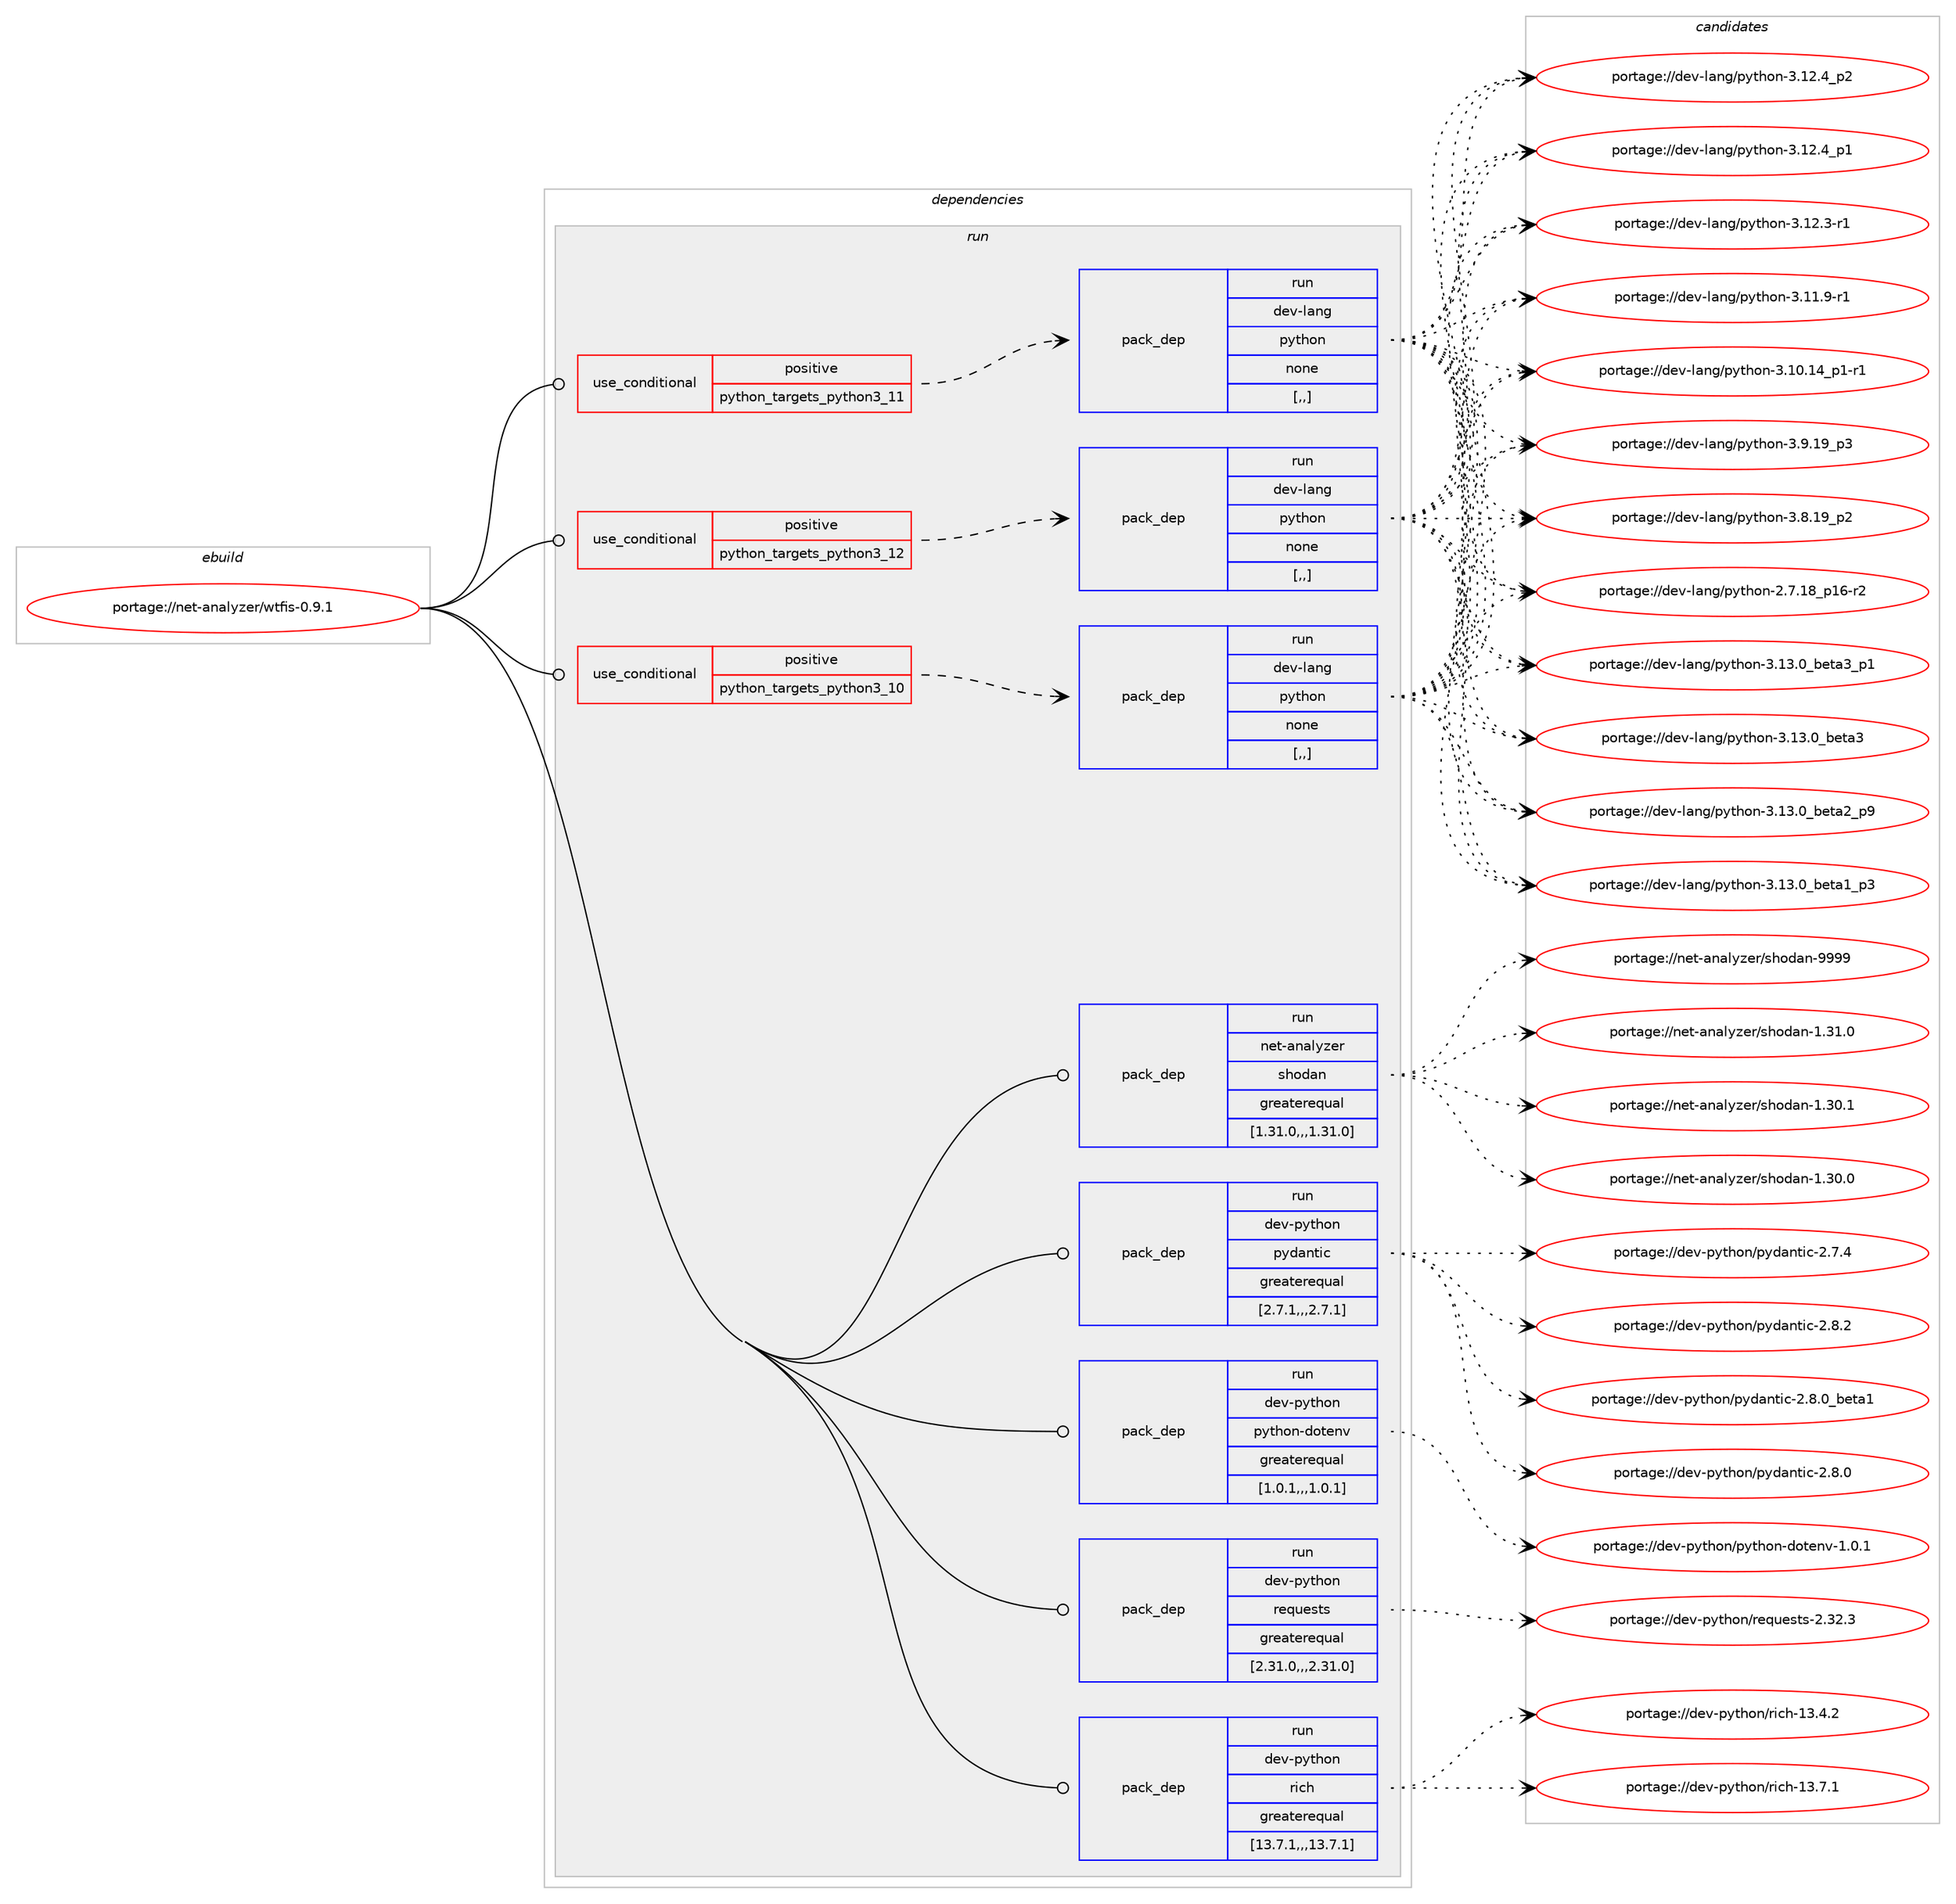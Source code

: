 digraph prolog {

# *************
# Graph options
# *************

newrank=true;
concentrate=true;
compound=true;
graph [rankdir=LR,fontname=Helvetica,fontsize=10,ranksep=1.5];#, ranksep=2.5, nodesep=0.2];
edge  [arrowhead=vee];
node  [fontname=Helvetica,fontsize=10];

# **********
# The ebuild
# **********

subgraph cluster_leftcol {
color=gray;
rank=same;
label=<<i>ebuild</i>>;
id [label="portage://net-analyzer/wtfis-0.9.1", color=red, width=4, href="../net-analyzer/wtfis-0.9.1.svg"];
}

# ****************
# The dependencies
# ****************

subgraph cluster_midcol {
color=gray;
label=<<i>dependencies</i>>;
subgraph cluster_compile {
fillcolor="#eeeeee";
style=filled;
label=<<i>compile</i>>;
}
subgraph cluster_compileandrun {
fillcolor="#eeeeee";
style=filled;
label=<<i>compile and run</i>>;
}
subgraph cluster_run {
fillcolor="#eeeeee";
style=filled;
label=<<i>run</i>>;
subgraph cond88195 {
dependency341087 [label=<<TABLE BORDER="0" CELLBORDER="1" CELLSPACING="0" CELLPADDING="4"><TR><TD ROWSPAN="3" CELLPADDING="10">use_conditional</TD></TR><TR><TD>positive</TD></TR><TR><TD>python_targets_python3_10</TD></TR></TABLE>>, shape=none, color=red];
subgraph pack250301 {
dependency341088 [label=<<TABLE BORDER="0" CELLBORDER="1" CELLSPACING="0" CELLPADDING="4" WIDTH="220"><TR><TD ROWSPAN="6" CELLPADDING="30">pack_dep</TD></TR><TR><TD WIDTH="110">run</TD></TR><TR><TD>dev-lang</TD></TR><TR><TD>python</TD></TR><TR><TD>none</TD></TR><TR><TD>[,,]</TD></TR></TABLE>>, shape=none, color=blue];
}
dependency341087:e -> dependency341088:w [weight=20,style="dashed",arrowhead="vee"];
}
id:e -> dependency341087:w [weight=20,style="solid",arrowhead="odot"];
subgraph cond88196 {
dependency341089 [label=<<TABLE BORDER="0" CELLBORDER="1" CELLSPACING="0" CELLPADDING="4"><TR><TD ROWSPAN="3" CELLPADDING="10">use_conditional</TD></TR><TR><TD>positive</TD></TR><TR><TD>python_targets_python3_11</TD></TR></TABLE>>, shape=none, color=red];
subgraph pack250302 {
dependency341090 [label=<<TABLE BORDER="0" CELLBORDER="1" CELLSPACING="0" CELLPADDING="4" WIDTH="220"><TR><TD ROWSPAN="6" CELLPADDING="30">pack_dep</TD></TR><TR><TD WIDTH="110">run</TD></TR><TR><TD>dev-lang</TD></TR><TR><TD>python</TD></TR><TR><TD>none</TD></TR><TR><TD>[,,]</TD></TR></TABLE>>, shape=none, color=blue];
}
dependency341089:e -> dependency341090:w [weight=20,style="dashed",arrowhead="vee"];
}
id:e -> dependency341089:w [weight=20,style="solid",arrowhead="odot"];
subgraph cond88197 {
dependency341091 [label=<<TABLE BORDER="0" CELLBORDER="1" CELLSPACING="0" CELLPADDING="4"><TR><TD ROWSPAN="3" CELLPADDING="10">use_conditional</TD></TR><TR><TD>positive</TD></TR><TR><TD>python_targets_python3_12</TD></TR></TABLE>>, shape=none, color=red];
subgraph pack250303 {
dependency341092 [label=<<TABLE BORDER="0" CELLBORDER="1" CELLSPACING="0" CELLPADDING="4" WIDTH="220"><TR><TD ROWSPAN="6" CELLPADDING="30">pack_dep</TD></TR><TR><TD WIDTH="110">run</TD></TR><TR><TD>dev-lang</TD></TR><TR><TD>python</TD></TR><TR><TD>none</TD></TR><TR><TD>[,,]</TD></TR></TABLE>>, shape=none, color=blue];
}
dependency341091:e -> dependency341092:w [weight=20,style="dashed",arrowhead="vee"];
}
id:e -> dependency341091:w [weight=20,style="solid",arrowhead="odot"];
subgraph pack250304 {
dependency341093 [label=<<TABLE BORDER="0" CELLBORDER="1" CELLSPACING="0" CELLPADDING="4" WIDTH="220"><TR><TD ROWSPAN="6" CELLPADDING="30">pack_dep</TD></TR><TR><TD WIDTH="110">run</TD></TR><TR><TD>dev-python</TD></TR><TR><TD>pydantic</TD></TR><TR><TD>greaterequal</TD></TR><TR><TD>[2.7.1,,,2.7.1]</TD></TR></TABLE>>, shape=none, color=blue];
}
id:e -> dependency341093:w [weight=20,style="solid",arrowhead="odot"];
subgraph pack250305 {
dependency341094 [label=<<TABLE BORDER="0" CELLBORDER="1" CELLSPACING="0" CELLPADDING="4" WIDTH="220"><TR><TD ROWSPAN="6" CELLPADDING="30">pack_dep</TD></TR><TR><TD WIDTH="110">run</TD></TR><TR><TD>dev-python</TD></TR><TR><TD>python-dotenv</TD></TR><TR><TD>greaterequal</TD></TR><TR><TD>[1.0.1,,,1.0.1]</TD></TR></TABLE>>, shape=none, color=blue];
}
id:e -> dependency341094:w [weight=20,style="solid",arrowhead="odot"];
subgraph pack250306 {
dependency341095 [label=<<TABLE BORDER="0" CELLBORDER="1" CELLSPACING="0" CELLPADDING="4" WIDTH="220"><TR><TD ROWSPAN="6" CELLPADDING="30">pack_dep</TD></TR><TR><TD WIDTH="110">run</TD></TR><TR><TD>dev-python</TD></TR><TR><TD>requests</TD></TR><TR><TD>greaterequal</TD></TR><TR><TD>[2.31.0,,,2.31.0]</TD></TR></TABLE>>, shape=none, color=blue];
}
id:e -> dependency341095:w [weight=20,style="solid",arrowhead="odot"];
subgraph pack250307 {
dependency341096 [label=<<TABLE BORDER="0" CELLBORDER="1" CELLSPACING="0" CELLPADDING="4" WIDTH="220"><TR><TD ROWSPAN="6" CELLPADDING="30">pack_dep</TD></TR><TR><TD WIDTH="110">run</TD></TR><TR><TD>dev-python</TD></TR><TR><TD>rich</TD></TR><TR><TD>greaterequal</TD></TR><TR><TD>[13.7.1,,,13.7.1]</TD></TR></TABLE>>, shape=none, color=blue];
}
id:e -> dependency341096:w [weight=20,style="solid",arrowhead="odot"];
subgraph pack250308 {
dependency341097 [label=<<TABLE BORDER="0" CELLBORDER="1" CELLSPACING="0" CELLPADDING="4" WIDTH="220"><TR><TD ROWSPAN="6" CELLPADDING="30">pack_dep</TD></TR><TR><TD WIDTH="110">run</TD></TR><TR><TD>net-analyzer</TD></TR><TR><TD>shodan</TD></TR><TR><TD>greaterequal</TD></TR><TR><TD>[1.31.0,,,1.31.0]</TD></TR></TABLE>>, shape=none, color=blue];
}
id:e -> dependency341097:w [weight=20,style="solid",arrowhead="odot"];
}
}

# **************
# The candidates
# **************

subgraph cluster_choices {
rank=same;
color=gray;
label=<<i>candidates</i>>;

subgraph choice250301 {
color=black;
nodesep=1;
choice10010111845108971101034711212111610411111045514649514648959810111697519511249 [label="portage://dev-lang/python-3.13.0_beta3_p1", color=red, width=4,href="../dev-lang/python-3.13.0_beta3_p1.svg"];
choice1001011184510897110103471121211161041111104551464951464895981011169751 [label="portage://dev-lang/python-3.13.0_beta3", color=red, width=4,href="../dev-lang/python-3.13.0_beta3.svg"];
choice10010111845108971101034711212111610411111045514649514648959810111697509511257 [label="portage://dev-lang/python-3.13.0_beta2_p9", color=red, width=4,href="../dev-lang/python-3.13.0_beta2_p9.svg"];
choice10010111845108971101034711212111610411111045514649514648959810111697499511251 [label="portage://dev-lang/python-3.13.0_beta1_p3", color=red, width=4,href="../dev-lang/python-3.13.0_beta1_p3.svg"];
choice100101118451089711010347112121116104111110455146495046529511250 [label="portage://dev-lang/python-3.12.4_p2", color=red, width=4,href="../dev-lang/python-3.12.4_p2.svg"];
choice100101118451089711010347112121116104111110455146495046529511249 [label="portage://dev-lang/python-3.12.4_p1", color=red, width=4,href="../dev-lang/python-3.12.4_p1.svg"];
choice100101118451089711010347112121116104111110455146495046514511449 [label="portage://dev-lang/python-3.12.3-r1", color=red, width=4,href="../dev-lang/python-3.12.3-r1.svg"];
choice100101118451089711010347112121116104111110455146494946574511449 [label="portage://dev-lang/python-3.11.9-r1", color=red, width=4,href="../dev-lang/python-3.11.9-r1.svg"];
choice100101118451089711010347112121116104111110455146494846495295112494511449 [label="portage://dev-lang/python-3.10.14_p1-r1", color=red, width=4,href="../dev-lang/python-3.10.14_p1-r1.svg"];
choice100101118451089711010347112121116104111110455146574649579511251 [label="portage://dev-lang/python-3.9.19_p3", color=red, width=4,href="../dev-lang/python-3.9.19_p3.svg"];
choice100101118451089711010347112121116104111110455146564649579511250 [label="portage://dev-lang/python-3.8.19_p2", color=red, width=4,href="../dev-lang/python-3.8.19_p2.svg"];
choice100101118451089711010347112121116104111110455046554649569511249544511450 [label="portage://dev-lang/python-2.7.18_p16-r2", color=red, width=4,href="../dev-lang/python-2.7.18_p16-r2.svg"];
dependency341088:e -> choice10010111845108971101034711212111610411111045514649514648959810111697519511249:w [style=dotted,weight="100"];
dependency341088:e -> choice1001011184510897110103471121211161041111104551464951464895981011169751:w [style=dotted,weight="100"];
dependency341088:e -> choice10010111845108971101034711212111610411111045514649514648959810111697509511257:w [style=dotted,weight="100"];
dependency341088:e -> choice10010111845108971101034711212111610411111045514649514648959810111697499511251:w [style=dotted,weight="100"];
dependency341088:e -> choice100101118451089711010347112121116104111110455146495046529511250:w [style=dotted,weight="100"];
dependency341088:e -> choice100101118451089711010347112121116104111110455146495046529511249:w [style=dotted,weight="100"];
dependency341088:e -> choice100101118451089711010347112121116104111110455146495046514511449:w [style=dotted,weight="100"];
dependency341088:e -> choice100101118451089711010347112121116104111110455146494946574511449:w [style=dotted,weight="100"];
dependency341088:e -> choice100101118451089711010347112121116104111110455146494846495295112494511449:w [style=dotted,weight="100"];
dependency341088:e -> choice100101118451089711010347112121116104111110455146574649579511251:w [style=dotted,weight="100"];
dependency341088:e -> choice100101118451089711010347112121116104111110455146564649579511250:w [style=dotted,weight="100"];
dependency341088:e -> choice100101118451089711010347112121116104111110455046554649569511249544511450:w [style=dotted,weight="100"];
}
subgraph choice250302 {
color=black;
nodesep=1;
choice10010111845108971101034711212111610411111045514649514648959810111697519511249 [label="portage://dev-lang/python-3.13.0_beta3_p1", color=red, width=4,href="../dev-lang/python-3.13.0_beta3_p1.svg"];
choice1001011184510897110103471121211161041111104551464951464895981011169751 [label="portage://dev-lang/python-3.13.0_beta3", color=red, width=4,href="../dev-lang/python-3.13.0_beta3.svg"];
choice10010111845108971101034711212111610411111045514649514648959810111697509511257 [label="portage://dev-lang/python-3.13.0_beta2_p9", color=red, width=4,href="../dev-lang/python-3.13.0_beta2_p9.svg"];
choice10010111845108971101034711212111610411111045514649514648959810111697499511251 [label="portage://dev-lang/python-3.13.0_beta1_p3", color=red, width=4,href="../dev-lang/python-3.13.0_beta1_p3.svg"];
choice100101118451089711010347112121116104111110455146495046529511250 [label="portage://dev-lang/python-3.12.4_p2", color=red, width=4,href="../dev-lang/python-3.12.4_p2.svg"];
choice100101118451089711010347112121116104111110455146495046529511249 [label="portage://dev-lang/python-3.12.4_p1", color=red, width=4,href="../dev-lang/python-3.12.4_p1.svg"];
choice100101118451089711010347112121116104111110455146495046514511449 [label="portage://dev-lang/python-3.12.3-r1", color=red, width=4,href="../dev-lang/python-3.12.3-r1.svg"];
choice100101118451089711010347112121116104111110455146494946574511449 [label="portage://dev-lang/python-3.11.9-r1", color=red, width=4,href="../dev-lang/python-3.11.9-r1.svg"];
choice100101118451089711010347112121116104111110455146494846495295112494511449 [label="portage://dev-lang/python-3.10.14_p1-r1", color=red, width=4,href="../dev-lang/python-3.10.14_p1-r1.svg"];
choice100101118451089711010347112121116104111110455146574649579511251 [label="portage://dev-lang/python-3.9.19_p3", color=red, width=4,href="../dev-lang/python-3.9.19_p3.svg"];
choice100101118451089711010347112121116104111110455146564649579511250 [label="portage://dev-lang/python-3.8.19_p2", color=red, width=4,href="../dev-lang/python-3.8.19_p2.svg"];
choice100101118451089711010347112121116104111110455046554649569511249544511450 [label="portage://dev-lang/python-2.7.18_p16-r2", color=red, width=4,href="../dev-lang/python-2.7.18_p16-r2.svg"];
dependency341090:e -> choice10010111845108971101034711212111610411111045514649514648959810111697519511249:w [style=dotted,weight="100"];
dependency341090:e -> choice1001011184510897110103471121211161041111104551464951464895981011169751:w [style=dotted,weight="100"];
dependency341090:e -> choice10010111845108971101034711212111610411111045514649514648959810111697509511257:w [style=dotted,weight="100"];
dependency341090:e -> choice10010111845108971101034711212111610411111045514649514648959810111697499511251:w [style=dotted,weight="100"];
dependency341090:e -> choice100101118451089711010347112121116104111110455146495046529511250:w [style=dotted,weight="100"];
dependency341090:e -> choice100101118451089711010347112121116104111110455146495046529511249:w [style=dotted,weight="100"];
dependency341090:e -> choice100101118451089711010347112121116104111110455146495046514511449:w [style=dotted,weight="100"];
dependency341090:e -> choice100101118451089711010347112121116104111110455146494946574511449:w [style=dotted,weight="100"];
dependency341090:e -> choice100101118451089711010347112121116104111110455146494846495295112494511449:w [style=dotted,weight="100"];
dependency341090:e -> choice100101118451089711010347112121116104111110455146574649579511251:w [style=dotted,weight="100"];
dependency341090:e -> choice100101118451089711010347112121116104111110455146564649579511250:w [style=dotted,weight="100"];
dependency341090:e -> choice100101118451089711010347112121116104111110455046554649569511249544511450:w [style=dotted,weight="100"];
}
subgraph choice250303 {
color=black;
nodesep=1;
choice10010111845108971101034711212111610411111045514649514648959810111697519511249 [label="portage://dev-lang/python-3.13.0_beta3_p1", color=red, width=4,href="../dev-lang/python-3.13.0_beta3_p1.svg"];
choice1001011184510897110103471121211161041111104551464951464895981011169751 [label="portage://dev-lang/python-3.13.0_beta3", color=red, width=4,href="../dev-lang/python-3.13.0_beta3.svg"];
choice10010111845108971101034711212111610411111045514649514648959810111697509511257 [label="portage://dev-lang/python-3.13.0_beta2_p9", color=red, width=4,href="../dev-lang/python-3.13.0_beta2_p9.svg"];
choice10010111845108971101034711212111610411111045514649514648959810111697499511251 [label="portage://dev-lang/python-3.13.0_beta1_p3", color=red, width=4,href="../dev-lang/python-3.13.0_beta1_p3.svg"];
choice100101118451089711010347112121116104111110455146495046529511250 [label="portage://dev-lang/python-3.12.4_p2", color=red, width=4,href="../dev-lang/python-3.12.4_p2.svg"];
choice100101118451089711010347112121116104111110455146495046529511249 [label="portage://dev-lang/python-3.12.4_p1", color=red, width=4,href="../dev-lang/python-3.12.4_p1.svg"];
choice100101118451089711010347112121116104111110455146495046514511449 [label="portage://dev-lang/python-3.12.3-r1", color=red, width=4,href="../dev-lang/python-3.12.3-r1.svg"];
choice100101118451089711010347112121116104111110455146494946574511449 [label="portage://dev-lang/python-3.11.9-r1", color=red, width=4,href="../dev-lang/python-3.11.9-r1.svg"];
choice100101118451089711010347112121116104111110455146494846495295112494511449 [label="portage://dev-lang/python-3.10.14_p1-r1", color=red, width=4,href="../dev-lang/python-3.10.14_p1-r1.svg"];
choice100101118451089711010347112121116104111110455146574649579511251 [label="portage://dev-lang/python-3.9.19_p3", color=red, width=4,href="../dev-lang/python-3.9.19_p3.svg"];
choice100101118451089711010347112121116104111110455146564649579511250 [label="portage://dev-lang/python-3.8.19_p2", color=red, width=4,href="../dev-lang/python-3.8.19_p2.svg"];
choice100101118451089711010347112121116104111110455046554649569511249544511450 [label="portage://dev-lang/python-2.7.18_p16-r2", color=red, width=4,href="../dev-lang/python-2.7.18_p16-r2.svg"];
dependency341092:e -> choice10010111845108971101034711212111610411111045514649514648959810111697519511249:w [style=dotted,weight="100"];
dependency341092:e -> choice1001011184510897110103471121211161041111104551464951464895981011169751:w [style=dotted,weight="100"];
dependency341092:e -> choice10010111845108971101034711212111610411111045514649514648959810111697509511257:w [style=dotted,weight="100"];
dependency341092:e -> choice10010111845108971101034711212111610411111045514649514648959810111697499511251:w [style=dotted,weight="100"];
dependency341092:e -> choice100101118451089711010347112121116104111110455146495046529511250:w [style=dotted,weight="100"];
dependency341092:e -> choice100101118451089711010347112121116104111110455146495046529511249:w [style=dotted,weight="100"];
dependency341092:e -> choice100101118451089711010347112121116104111110455146495046514511449:w [style=dotted,weight="100"];
dependency341092:e -> choice100101118451089711010347112121116104111110455146494946574511449:w [style=dotted,weight="100"];
dependency341092:e -> choice100101118451089711010347112121116104111110455146494846495295112494511449:w [style=dotted,weight="100"];
dependency341092:e -> choice100101118451089711010347112121116104111110455146574649579511251:w [style=dotted,weight="100"];
dependency341092:e -> choice100101118451089711010347112121116104111110455146564649579511250:w [style=dotted,weight="100"];
dependency341092:e -> choice100101118451089711010347112121116104111110455046554649569511249544511450:w [style=dotted,weight="100"];
}
subgraph choice250304 {
color=black;
nodesep=1;
choice10010111845112121116104111110471121211009711011610599455046564650 [label="portage://dev-python/pydantic-2.8.2", color=red, width=4,href="../dev-python/pydantic-2.8.2.svg"];
choice1001011184511212111610411111047112121100971101161059945504656464895981011169749 [label="portage://dev-python/pydantic-2.8.0_beta1", color=red, width=4,href="../dev-python/pydantic-2.8.0_beta1.svg"];
choice10010111845112121116104111110471121211009711011610599455046564648 [label="portage://dev-python/pydantic-2.8.0", color=red, width=4,href="../dev-python/pydantic-2.8.0.svg"];
choice10010111845112121116104111110471121211009711011610599455046554652 [label="portage://dev-python/pydantic-2.7.4", color=red, width=4,href="../dev-python/pydantic-2.7.4.svg"];
dependency341093:e -> choice10010111845112121116104111110471121211009711011610599455046564650:w [style=dotted,weight="100"];
dependency341093:e -> choice1001011184511212111610411111047112121100971101161059945504656464895981011169749:w [style=dotted,weight="100"];
dependency341093:e -> choice10010111845112121116104111110471121211009711011610599455046564648:w [style=dotted,weight="100"];
dependency341093:e -> choice10010111845112121116104111110471121211009711011610599455046554652:w [style=dotted,weight="100"];
}
subgraph choice250305 {
color=black;
nodesep=1;
choice100101118451121211161041111104711212111610411111045100111116101110118454946484649 [label="portage://dev-python/python-dotenv-1.0.1", color=red, width=4,href="../dev-python/python-dotenv-1.0.1.svg"];
dependency341094:e -> choice100101118451121211161041111104711212111610411111045100111116101110118454946484649:w [style=dotted,weight="100"];
}
subgraph choice250306 {
color=black;
nodesep=1;
choice100101118451121211161041111104711410111311710111511611545504651504651 [label="portage://dev-python/requests-2.32.3", color=red, width=4,href="../dev-python/requests-2.32.3.svg"];
dependency341095:e -> choice100101118451121211161041111104711410111311710111511611545504651504651:w [style=dotted,weight="100"];
}
subgraph choice250307 {
color=black;
nodesep=1;
choice10010111845112121116104111110471141059910445495146554649 [label="portage://dev-python/rich-13.7.1", color=red, width=4,href="../dev-python/rich-13.7.1.svg"];
choice10010111845112121116104111110471141059910445495146524650 [label="portage://dev-python/rich-13.4.2", color=red, width=4,href="../dev-python/rich-13.4.2.svg"];
dependency341096:e -> choice10010111845112121116104111110471141059910445495146554649:w [style=dotted,weight="100"];
dependency341096:e -> choice10010111845112121116104111110471141059910445495146524650:w [style=dotted,weight="100"];
}
subgraph choice250308 {
color=black;
nodesep=1;
choice11010111645971109710812112210111447115104111100971104557575757 [label="portage://net-analyzer/shodan-9999", color=red, width=4,href="../net-analyzer/shodan-9999.svg"];
choice110101116459711097108121122101114471151041111009711045494651494648 [label="portage://net-analyzer/shodan-1.31.0", color=red, width=4,href="../net-analyzer/shodan-1.31.0.svg"];
choice110101116459711097108121122101114471151041111009711045494651484649 [label="portage://net-analyzer/shodan-1.30.1", color=red, width=4,href="../net-analyzer/shodan-1.30.1.svg"];
choice110101116459711097108121122101114471151041111009711045494651484648 [label="portage://net-analyzer/shodan-1.30.0", color=red, width=4,href="../net-analyzer/shodan-1.30.0.svg"];
dependency341097:e -> choice11010111645971109710812112210111447115104111100971104557575757:w [style=dotted,weight="100"];
dependency341097:e -> choice110101116459711097108121122101114471151041111009711045494651494648:w [style=dotted,weight="100"];
dependency341097:e -> choice110101116459711097108121122101114471151041111009711045494651484649:w [style=dotted,weight="100"];
dependency341097:e -> choice110101116459711097108121122101114471151041111009711045494651484648:w [style=dotted,weight="100"];
}
}

}
